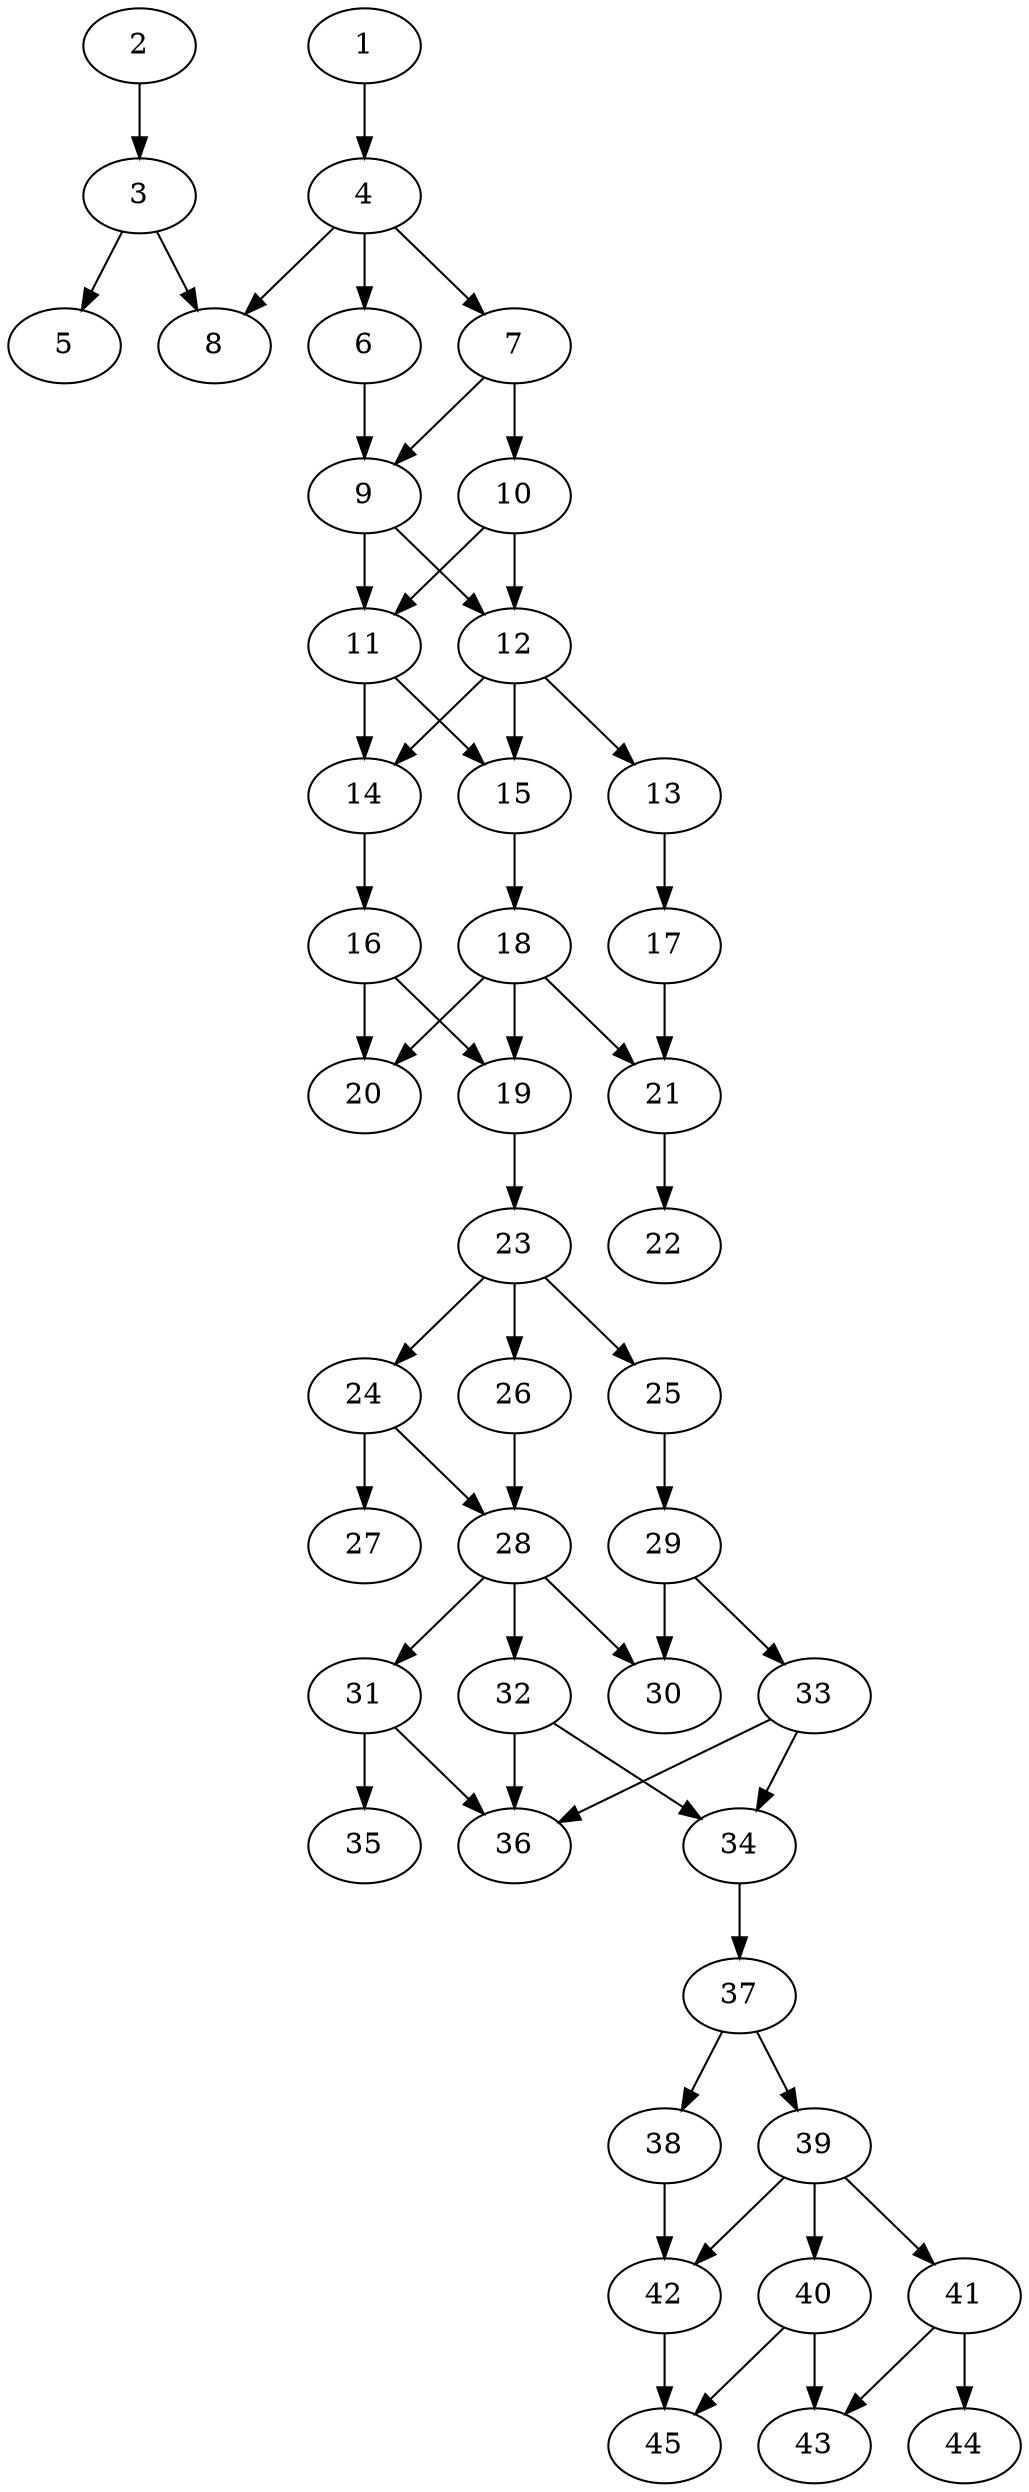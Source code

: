 // DAG automatically generated by daggen at Thu Oct  3 14:07:25 2019
// ./daggen --dot -n 45 --ccr 0.3 --fat 0.3 --regular 0.5 --density 0.6 --mindata 5242880 --maxdata 52428800 
digraph G {
  1 [size="96044373", alpha="0.06", expect_size="28813312"] 
  1 -> 4 [size ="28813312"]
  2 [size="19428693", alpha="0.19", expect_size="5828608"] 
  2 -> 3 [size ="5828608"]
  3 [size="53428907", alpha="0.12", expect_size="16028672"] 
  3 -> 5 [size ="16028672"]
  3 -> 8 [size ="16028672"]
  4 [size="29692587", alpha="0.14", expect_size="8907776"] 
  4 -> 6 [size ="8907776"]
  4 -> 7 [size ="8907776"]
  4 -> 8 [size ="8907776"]
  5 [size="50251093", alpha="0.20", expect_size="15075328"] 
  6 [size="88057173", alpha="0.06", expect_size="26417152"] 
  6 -> 9 [size ="26417152"]
  7 [size="120715947", alpha="0.19", expect_size="36214784"] 
  7 -> 9 [size ="36214784"]
  7 -> 10 [size ="36214784"]
  8 [size="85172907", alpha="0.12", expect_size="25551872"] 
  9 [size="19131733", alpha="0.03", expect_size="5739520"] 
  9 -> 11 [size ="5739520"]
  9 -> 12 [size ="5739520"]
  10 [size="30375253", alpha="0.19", expect_size="9112576"] 
  10 -> 11 [size ="9112576"]
  10 -> 12 [size ="9112576"]
  11 [size="21862400", alpha="0.14", expect_size="6558720"] 
  11 -> 14 [size ="6558720"]
  11 -> 15 [size ="6558720"]
  12 [size="69208747", alpha="0.01", expect_size="20762624"] 
  12 -> 13 [size ="20762624"]
  12 -> 14 [size ="20762624"]
  12 -> 15 [size ="20762624"]
  13 [size="58934613", alpha="0.20", expect_size="17680384"] 
  13 -> 17 [size ="17680384"]
  14 [size="150582613", alpha="0.10", expect_size="45174784"] 
  14 -> 16 [size ="45174784"]
  15 [size="106301440", alpha="0.02", expect_size="31890432"] 
  15 -> 18 [size ="31890432"]
  16 [size="104608427", alpha="0.14", expect_size="31382528"] 
  16 -> 19 [size ="31382528"]
  16 -> 20 [size ="31382528"]
  17 [size="151104853", alpha="0.01", expect_size="45331456"] 
  17 -> 21 [size ="45331456"]
  18 [size="145592320", alpha="0.15", expect_size="43677696"] 
  18 -> 19 [size ="43677696"]
  18 -> 20 [size ="43677696"]
  18 -> 21 [size ="43677696"]
  19 [size="86517760", alpha="0.07", expect_size="25955328"] 
  19 -> 23 [size ="25955328"]
  20 [size="106410667", alpha="0.05", expect_size="31923200"] 
  21 [size="95074987", alpha="0.13", expect_size="28522496"] 
  21 -> 22 [size ="28522496"]
  22 [size="45124267", alpha="0.00", expect_size="13537280"] 
  23 [size="52080640", alpha="0.13", expect_size="15624192"] 
  23 -> 24 [size ="15624192"]
  23 -> 25 [size ="15624192"]
  23 -> 26 [size ="15624192"]
  24 [size="48448853", alpha="0.07", expect_size="14534656"] 
  24 -> 27 [size ="14534656"]
  24 -> 28 [size ="14534656"]
  25 [size="124620800", alpha="0.05", expect_size="37386240"] 
  25 -> 29 [size ="37386240"]
  26 [size="142202880", alpha="0.12", expect_size="42660864"] 
  26 -> 28 [size ="42660864"]
  27 [size="92299947", alpha="0.12", expect_size="27689984"] 
  28 [size="97491627", alpha="0.01", expect_size="29247488"] 
  28 -> 30 [size ="29247488"]
  28 -> 31 [size ="29247488"]
  28 -> 32 [size ="29247488"]
  29 [size="60603733", alpha="0.10", expect_size="18181120"] 
  29 -> 30 [size ="18181120"]
  29 -> 33 [size ="18181120"]
  30 [size="118603093", alpha="0.01", expect_size="35580928"] 
  31 [size="157866667", alpha="0.12", expect_size="47360000"] 
  31 -> 35 [size ="47360000"]
  31 -> 36 [size ="47360000"]
  32 [size="99672747", alpha="0.10", expect_size="29901824"] 
  32 -> 34 [size ="29901824"]
  32 -> 36 [size ="29901824"]
  33 [size="103266987", alpha="0.13", expect_size="30980096"] 
  33 -> 34 [size ="30980096"]
  33 -> 36 [size ="30980096"]
  34 [size="47319040", alpha="0.13", expect_size="14195712"] 
  34 -> 37 [size ="14195712"]
  35 [size="101331627", alpha="0.05", expect_size="30399488"] 
  36 [size="140789760", alpha="0.07", expect_size="42236928"] 
  37 [size="78994773", alpha="0.07", expect_size="23698432"] 
  37 -> 38 [size ="23698432"]
  37 -> 39 [size ="23698432"]
  38 [size="19186347", alpha="0.02", expect_size="5755904"] 
  38 -> 42 [size ="5755904"]
  39 [size="29064533", alpha="0.07", expect_size="8719360"] 
  39 -> 40 [size ="8719360"]
  39 -> 41 [size ="8719360"]
  39 -> 42 [size ="8719360"]
  40 [size="110284800", alpha="0.02", expect_size="33085440"] 
  40 -> 43 [size ="33085440"]
  40 -> 45 [size ="33085440"]
  41 [size="118463147", alpha="0.08", expect_size="35538944"] 
  41 -> 43 [size ="35538944"]
  41 -> 44 [size ="35538944"]
  42 [size="57989120", alpha="0.17", expect_size="17396736"] 
  42 -> 45 [size ="17396736"]
  43 [size="137881600", alpha="0.11", expect_size="41364480"] 
  44 [size="85029547", alpha="0.08", expect_size="25508864"] 
  45 [size="32542720", alpha="0.20", expect_size="9762816"] 
}
